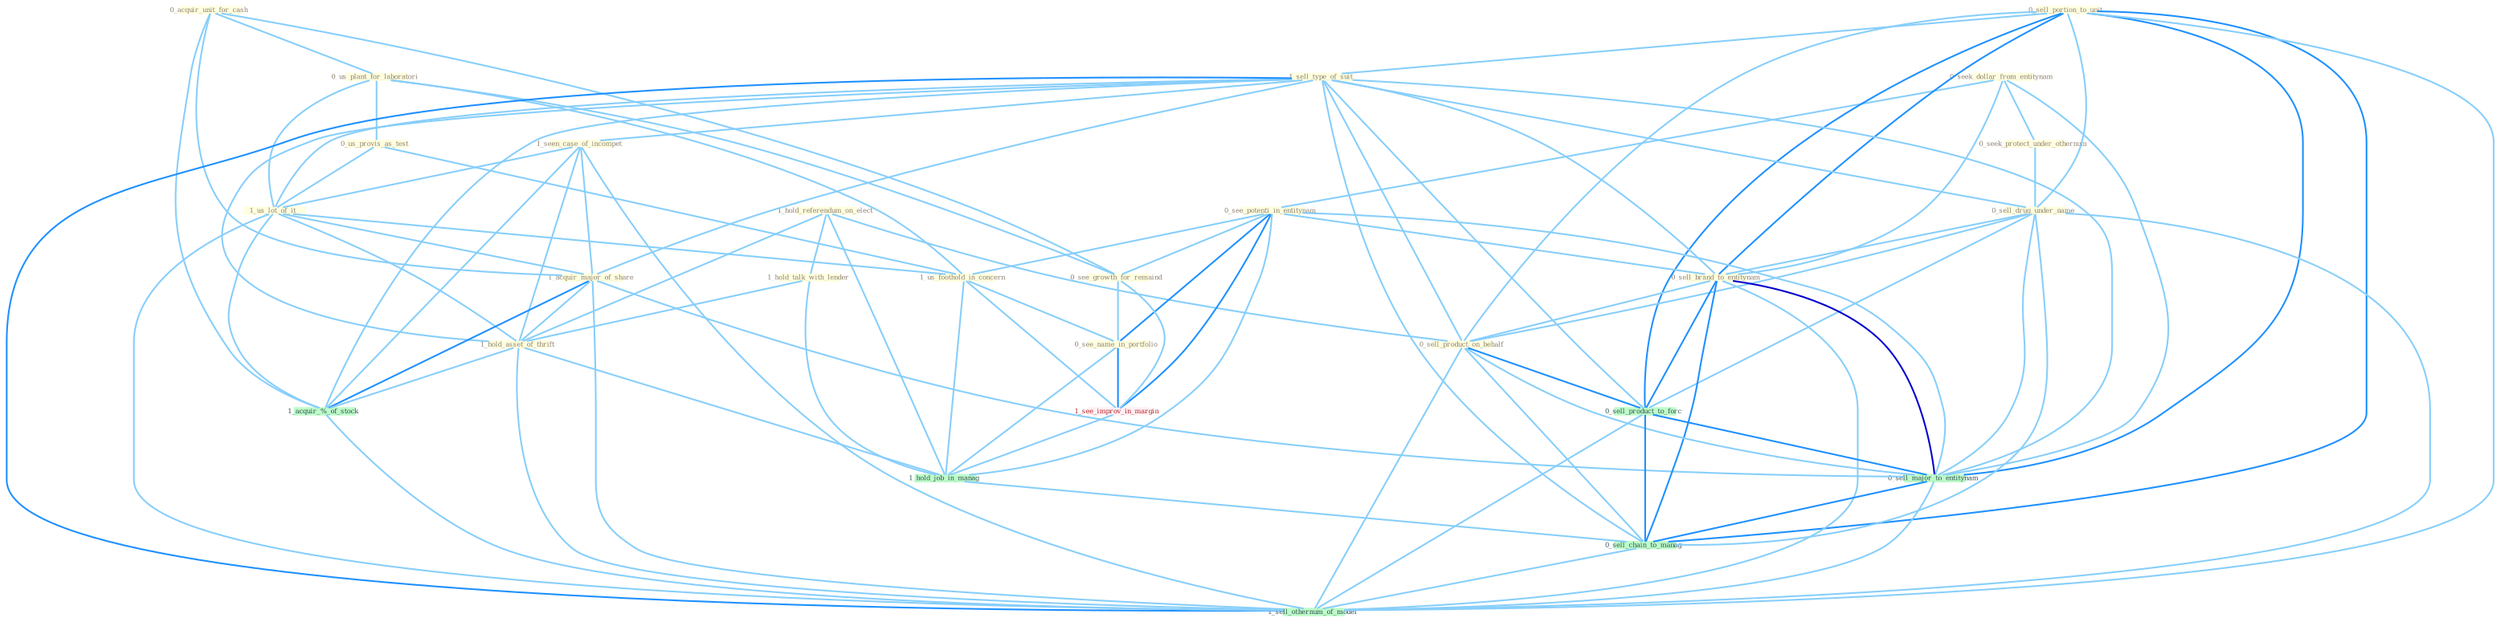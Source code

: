 Graph G{ 
    node
    [shape=polygon,style=filled,width=.5,height=.06,color="#BDFCC9",fixedsize=true,fontsize=4,
    fontcolor="#2f4f4f"];
    {node
    [color="#ffffe0", fontcolor="#8b7d6b"] "0_acquir_unit_for_cash " "0_us_plant_for_laboratori " "0_seek_dollar_from_entitynam " "0_us_provis_as_test " "0_seek_protect_under_othernum " "1_hold_referendum_on_elect " "0_sell_portion_to_unit " "1_hold_talk_with_lender " "1_sell_type_of_suit " "1_seen_case_of_incompet " "0_see_potenti_in_entitynam " "0_see_growth_for_remaind " "1_us_lot_of_it " "0_sell_drug_under_name " "1_acquir_major_of_share " "1_us_foothold_in_concern " "0_sell_brand_to_entitynam " "0_see_name_in_portfolio " "0_sell_product_on_behalf " "1_hold_asset_of_thrift "}
{node [color="#fff0f5", fontcolor="#b22222"] "1_see_improv_in_margin "}
edge [color="#B0E2FF"];

	"0_acquir_unit_for_cash " -- "0_us_plant_for_laboratori " [w="1", color="#87cefa" ];
	"0_acquir_unit_for_cash " -- "0_see_growth_for_remaind " [w="1", color="#87cefa" ];
	"0_acquir_unit_for_cash " -- "1_acquir_major_of_share " [w="1", color="#87cefa" ];
	"0_acquir_unit_for_cash " -- "1_acquir_%_of_stock " [w="1", color="#87cefa" ];
	"0_us_plant_for_laboratori " -- "0_us_provis_as_test " [w="1", color="#87cefa" ];
	"0_us_plant_for_laboratori " -- "0_see_growth_for_remaind " [w="1", color="#87cefa" ];
	"0_us_plant_for_laboratori " -- "1_us_lot_of_it " [w="1", color="#87cefa" ];
	"0_us_plant_for_laboratori " -- "1_us_foothold_in_concern " [w="1", color="#87cefa" ];
	"0_seek_dollar_from_entitynam " -- "0_seek_protect_under_othernum " [w="1", color="#87cefa" ];
	"0_seek_dollar_from_entitynam " -- "0_see_potenti_in_entitynam " [w="1", color="#87cefa" ];
	"0_seek_dollar_from_entitynam " -- "0_sell_brand_to_entitynam " [w="1", color="#87cefa" ];
	"0_seek_dollar_from_entitynam " -- "0_sell_major_to_entitynam " [w="1", color="#87cefa" ];
	"0_us_provis_as_test " -- "1_us_lot_of_it " [w="1", color="#87cefa" ];
	"0_us_provis_as_test " -- "1_us_foothold_in_concern " [w="1", color="#87cefa" ];
	"0_seek_protect_under_othernum " -- "0_sell_drug_under_name " [w="1", color="#87cefa" ];
	"1_hold_referendum_on_elect " -- "1_hold_talk_with_lender " [w="1", color="#87cefa" ];
	"1_hold_referendum_on_elect " -- "0_sell_product_on_behalf " [w="1", color="#87cefa" ];
	"1_hold_referendum_on_elect " -- "1_hold_asset_of_thrift " [w="1", color="#87cefa" ];
	"1_hold_referendum_on_elect " -- "1_hold_job_in_manag " [w="1", color="#87cefa" ];
	"0_sell_portion_to_unit " -- "1_sell_type_of_suit " [w="1", color="#87cefa" ];
	"0_sell_portion_to_unit " -- "0_sell_drug_under_name " [w="1", color="#87cefa" ];
	"0_sell_portion_to_unit " -- "0_sell_brand_to_entitynam " [w="2", color="#1e90ff" , len=0.8];
	"0_sell_portion_to_unit " -- "0_sell_product_on_behalf " [w="1", color="#87cefa" ];
	"0_sell_portion_to_unit " -- "0_sell_product_to_forc " [w="2", color="#1e90ff" , len=0.8];
	"0_sell_portion_to_unit " -- "0_sell_major_to_entitynam " [w="2", color="#1e90ff" , len=0.8];
	"0_sell_portion_to_unit " -- "0_sell_chain_to_manag " [w="2", color="#1e90ff" , len=0.8];
	"0_sell_portion_to_unit " -- "1_sell_othernum_of_model " [w="1", color="#87cefa" ];
	"1_hold_talk_with_lender " -- "1_hold_asset_of_thrift " [w="1", color="#87cefa" ];
	"1_hold_talk_with_lender " -- "1_hold_job_in_manag " [w="1", color="#87cefa" ];
	"1_sell_type_of_suit " -- "1_seen_case_of_incompet " [w="1", color="#87cefa" ];
	"1_sell_type_of_suit " -- "1_us_lot_of_it " [w="1", color="#87cefa" ];
	"1_sell_type_of_suit " -- "0_sell_drug_under_name " [w="1", color="#87cefa" ];
	"1_sell_type_of_suit " -- "1_acquir_major_of_share " [w="1", color="#87cefa" ];
	"1_sell_type_of_suit " -- "0_sell_brand_to_entitynam " [w="1", color="#87cefa" ];
	"1_sell_type_of_suit " -- "0_sell_product_on_behalf " [w="1", color="#87cefa" ];
	"1_sell_type_of_suit " -- "1_hold_asset_of_thrift " [w="1", color="#87cefa" ];
	"1_sell_type_of_suit " -- "1_acquir_%_of_stock " [w="1", color="#87cefa" ];
	"1_sell_type_of_suit " -- "0_sell_product_to_forc " [w="1", color="#87cefa" ];
	"1_sell_type_of_suit " -- "0_sell_major_to_entitynam " [w="1", color="#87cefa" ];
	"1_sell_type_of_suit " -- "0_sell_chain_to_manag " [w="1", color="#87cefa" ];
	"1_sell_type_of_suit " -- "1_sell_othernum_of_model " [w="2", color="#1e90ff" , len=0.8];
	"1_seen_case_of_incompet " -- "1_us_lot_of_it " [w="1", color="#87cefa" ];
	"1_seen_case_of_incompet " -- "1_acquir_major_of_share " [w="1", color="#87cefa" ];
	"1_seen_case_of_incompet " -- "1_hold_asset_of_thrift " [w="1", color="#87cefa" ];
	"1_seen_case_of_incompet " -- "1_acquir_%_of_stock " [w="1", color="#87cefa" ];
	"1_seen_case_of_incompet " -- "1_sell_othernum_of_model " [w="1", color="#87cefa" ];
	"0_see_potenti_in_entitynam " -- "0_see_growth_for_remaind " [w="1", color="#87cefa" ];
	"0_see_potenti_in_entitynam " -- "1_us_foothold_in_concern " [w="1", color="#87cefa" ];
	"0_see_potenti_in_entitynam " -- "0_sell_brand_to_entitynam " [w="1", color="#87cefa" ];
	"0_see_potenti_in_entitynam " -- "0_see_name_in_portfolio " [w="2", color="#1e90ff" , len=0.8];
	"0_see_potenti_in_entitynam " -- "1_see_improv_in_margin " [w="2", color="#1e90ff" , len=0.8];
	"0_see_potenti_in_entitynam " -- "1_hold_job_in_manag " [w="1", color="#87cefa" ];
	"0_see_potenti_in_entitynam " -- "0_sell_major_to_entitynam " [w="1", color="#87cefa" ];
	"0_see_growth_for_remaind " -- "0_see_name_in_portfolio " [w="1", color="#87cefa" ];
	"0_see_growth_for_remaind " -- "1_see_improv_in_margin " [w="1", color="#87cefa" ];
	"1_us_lot_of_it " -- "1_acquir_major_of_share " [w="1", color="#87cefa" ];
	"1_us_lot_of_it " -- "1_us_foothold_in_concern " [w="1", color="#87cefa" ];
	"1_us_lot_of_it " -- "1_hold_asset_of_thrift " [w="1", color="#87cefa" ];
	"1_us_lot_of_it " -- "1_acquir_%_of_stock " [w="1", color="#87cefa" ];
	"1_us_lot_of_it " -- "1_sell_othernum_of_model " [w="1", color="#87cefa" ];
	"0_sell_drug_under_name " -- "0_sell_brand_to_entitynam " [w="1", color="#87cefa" ];
	"0_sell_drug_under_name " -- "0_sell_product_on_behalf " [w="1", color="#87cefa" ];
	"0_sell_drug_under_name " -- "0_sell_product_to_forc " [w="1", color="#87cefa" ];
	"0_sell_drug_under_name " -- "0_sell_major_to_entitynam " [w="1", color="#87cefa" ];
	"0_sell_drug_under_name " -- "0_sell_chain_to_manag " [w="1", color="#87cefa" ];
	"0_sell_drug_under_name " -- "1_sell_othernum_of_model " [w="1", color="#87cefa" ];
	"1_acquir_major_of_share " -- "1_hold_asset_of_thrift " [w="1", color="#87cefa" ];
	"1_acquir_major_of_share " -- "1_acquir_%_of_stock " [w="2", color="#1e90ff" , len=0.8];
	"1_acquir_major_of_share " -- "0_sell_major_to_entitynam " [w="1", color="#87cefa" ];
	"1_acquir_major_of_share " -- "1_sell_othernum_of_model " [w="1", color="#87cefa" ];
	"1_us_foothold_in_concern " -- "0_see_name_in_portfolio " [w="1", color="#87cefa" ];
	"1_us_foothold_in_concern " -- "1_see_improv_in_margin " [w="1", color="#87cefa" ];
	"1_us_foothold_in_concern " -- "1_hold_job_in_manag " [w="1", color="#87cefa" ];
	"0_sell_brand_to_entitynam " -- "0_sell_product_on_behalf " [w="1", color="#87cefa" ];
	"0_sell_brand_to_entitynam " -- "0_sell_product_to_forc " [w="2", color="#1e90ff" , len=0.8];
	"0_sell_brand_to_entitynam " -- "0_sell_major_to_entitynam " [w="3", color="#0000cd" , len=0.6];
	"0_sell_brand_to_entitynam " -- "0_sell_chain_to_manag " [w="2", color="#1e90ff" , len=0.8];
	"0_sell_brand_to_entitynam " -- "1_sell_othernum_of_model " [w="1", color="#87cefa" ];
	"0_see_name_in_portfolio " -- "1_see_improv_in_margin " [w="2", color="#1e90ff" , len=0.8];
	"0_see_name_in_portfolio " -- "1_hold_job_in_manag " [w="1", color="#87cefa" ];
	"0_sell_product_on_behalf " -- "0_sell_product_to_forc " [w="2", color="#1e90ff" , len=0.8];
	"0_sell_product_on_behalf " -- "0_sell_major_to_entitynam " [w="1", color="#87cefa" ];
	"0_sell_product_on_behalf " -- "0_sell_chain_to_manag " [w="1", color="#87cefa" ];
	"0_sell_product_on_behalf " -- "1_sell_othernum_of_model " [w="1", color="#87cefa" ];
	"1_hold_asset_of_thrift " -- "1_acquir_%_of_stock " [w="1", color="#87cefa" ];
	"1_hold_asset_of_thrift " -- "1_hold_job_in_manag " [w="1", color="#87cefa" ];
	"1_hold_asset_of_thrift " -- "1_sell_othernum_of_model " [w="1", color="#87cefa" ];
	"1_see_improv_in_margin " -- "1_hold_job_in_manag " [w="1", color="#87cefa" ];
	"1_acquir_%_of_stock " -- "1_sell_othernum_of_model " [w="1", color="#87cefa" ];
	"1_hold_job_in_manag " -- "0_sell_chain_to_manag " [w="1", color="#87cefa" ];
	"0_sell_product_to_forc " -- "0_sell_major_to_entitynam " [w="2", color="#1e90ff" , len=0.8];
	"0_sell_product_to_forc " -- "0_sell_chain_to_manag " [w="2", color="#1e90ff" , len=0.8];
	"0_sell_product_to_forc " -- "1_sell_othernum_of_model " [w="1", color="#87cefa" ];
	"0_sell_major_to_entitynam " -- "0_sell_chain_to_manag " [w="2", color="#1e90ff" , len=0.8];
	"0_sell_major_to_entitynam " -- "1_sell_othernum_of_model " [w="1", color="#87cefa" ];
	"0_sell_chain_to_manag " -- "1_sell_othernum_of_model " [w="1", color="#87cefa" ];
}